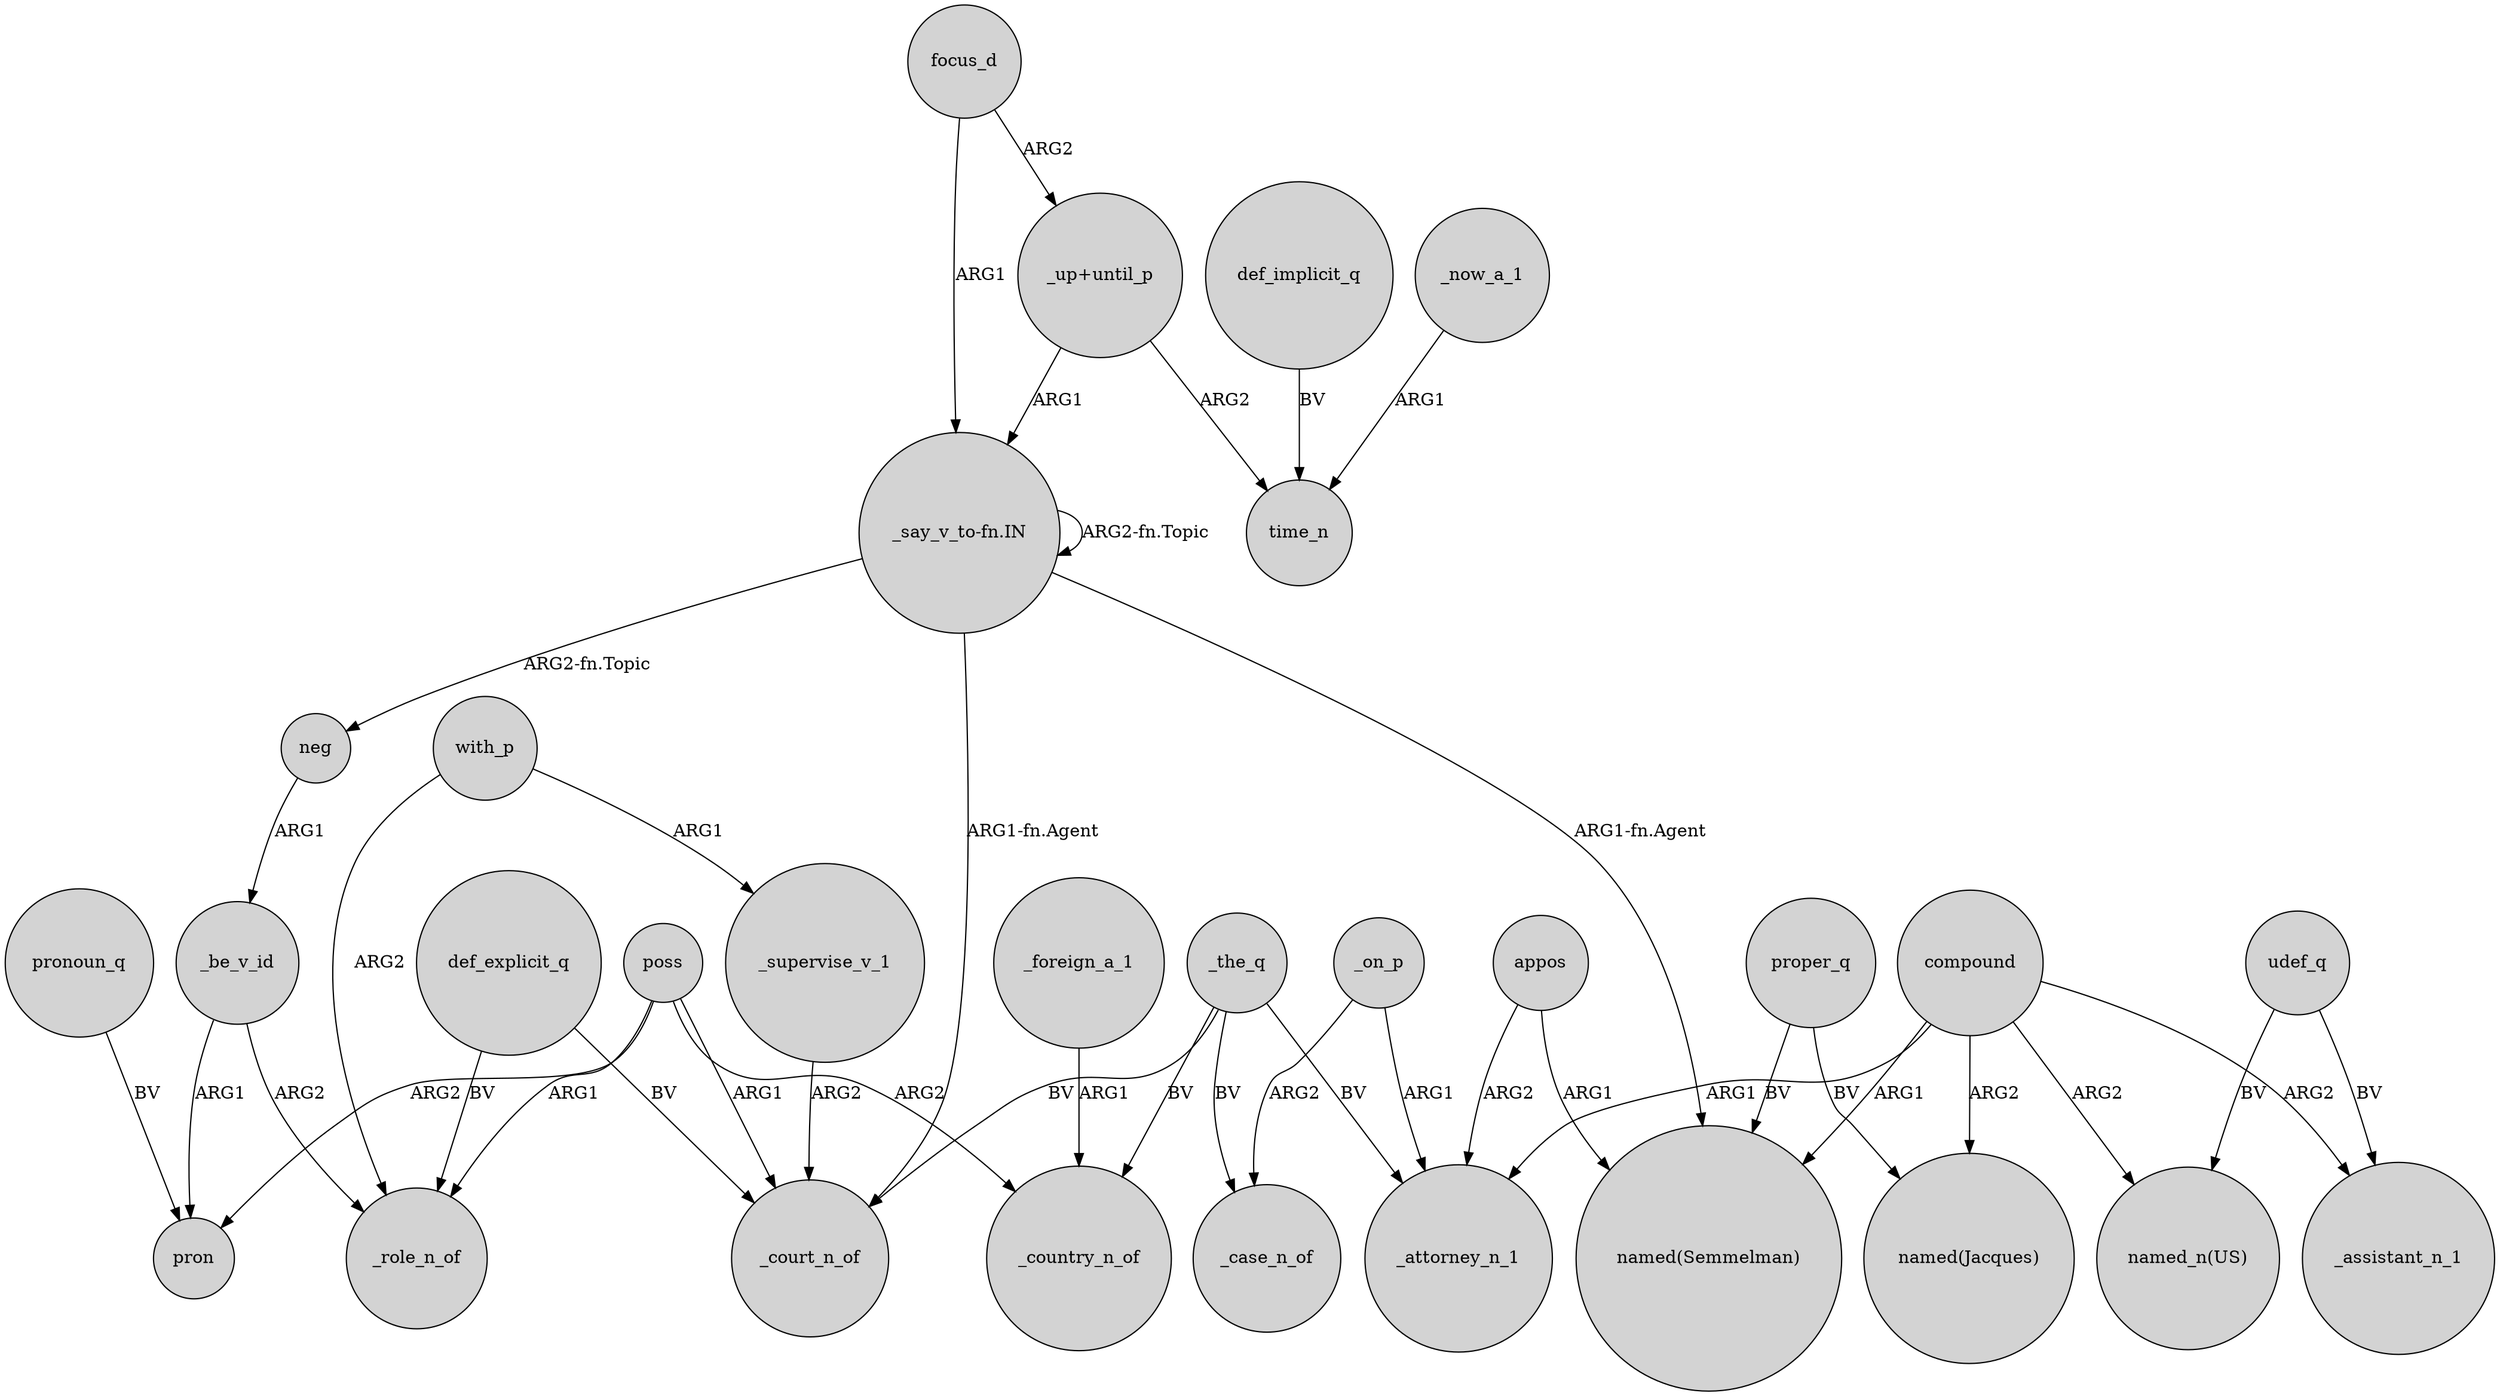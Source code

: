 digraph {
	node [shape=circle style=filled]
	poss -> _country_n_of [label=ARG2]
	udef_q -> "named_n(US)" [label=BV]
	with_p -> _role_n_of [label=ARG2]
	poss -> _court_n_of [label=ARG1]
	poss -> pron [label=ARG2]
	_on_p -> _case_n_of [label=ARG2]
	def_implicit_q -> time_n [label=BV]
	"_say_v_to-fn.IN" -> "named(Semmelman)" [label="ARG1-fn.Agent"]
	_the_q -> _case_n_of [label=BV]
	"_up+until_p" -> "_say_v_to-fn.IN" [label=ARG1]
	_the_q -> _court_n_of [label=BV]
	appos -> _attorney_n_1 [label=ARG2]
	_be_v_id -> pron [label=ARG1]
	poss -> _role_n_of [label=ARG1]
	compound -> "named_n(US)" [label=ARG2]
	_supervise_v_1 -> _court_n_of [label=ARG2]
	udef_q -> _assistant_n_1 [label=BV]
	proper_q -> "named(Jacques)" [label=BV]
	appos -> "named(Semmelman)" [label=ARG1]
	pronoun_q -> pron [label=BV]
	_the_q -> _country_n_of [label=BV]
	compound -> "named(Semmelman)" [label=ARG1]
	proper_q -> "named(Semmelman)" [label=BV]
	_now_a_1 -> time_n [label=ARG1]
	def_explicit_q -> _court_n_of [label=BV]
	_foreign_a_1 -> _country_n_of [label=ARG1]
	_be_v_id -> _role_n_of [label=ARG2]
	compound -> _attorney_n_1 [label=ARG1]
	"_say_v_to-fn.IN" -> neg [label="ARG2-fn.Topic"]
	neg -> _be_v_id [label=ARG1]
	def_explicit_q -> _role_n_of [label=BV]
	"_up+until_p" -> time_n [label=ARG2]
	compound -> "named(Jacques)" [label=ARG2]
	focus_d -> "_up+until_p" [label=ARG2]
	"_say_v_to-fn.IN" -> "_say_v_to-fn.IN" [label="ARG2-fn.Topic"]
	_on_p -> _attorney_n_1 [label=ARG1]
	"_say_v_to-fn.IN" -> _court_n_of [label="ARG1-fn.Agent"]
	compound -> _assistant_n_1 [label=ARG2]
	with_p -> _supervise_v_1 [label=ARG1]
	focus_d -> "_say_v_to-fn.IN" [label=ARG1]
	_the_q -> _attorney_n_1 [label=BV]
}
